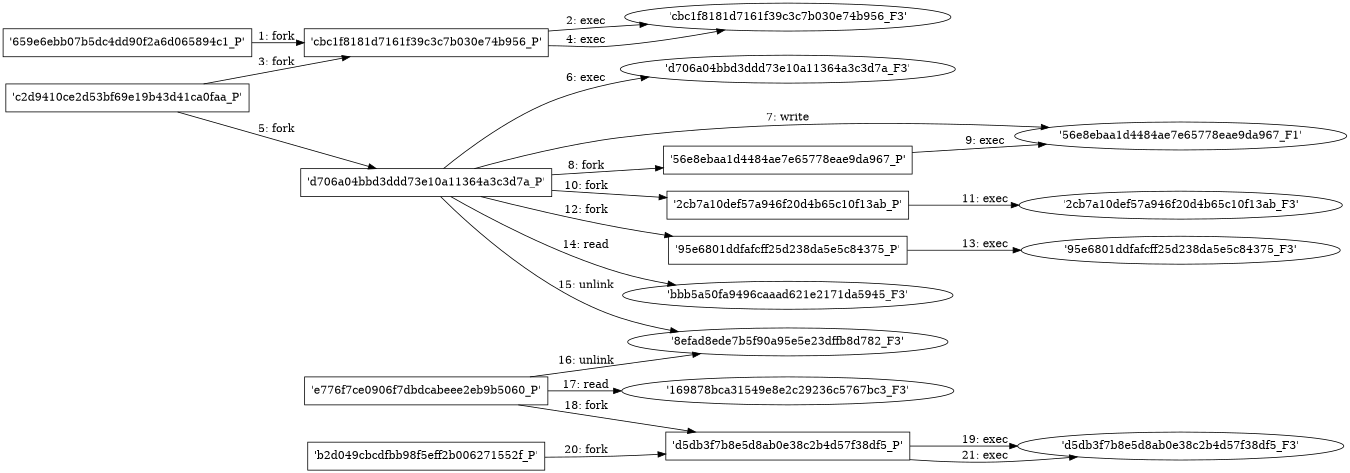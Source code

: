digraph "D:\Learning\Paper\apt\基于CTI的攻击预警\Dataset\攻击图\ASGfromALLCTI\Quarterly Report Incident Response trends from Fall 2020.dot" {
rankdir="LR"
size="9"
fixedsize="false"
splines="true"
nodesep=0.3
ranksep=0
fontsize=10
overlap="scalexy"
engine= "neato"
	"'659e6ebb07b5dc4dd90f2a6d065894c1_P'" [node_type=Process shape=box]
	"'cbc1f8181d7161f39c3c7b030e74b956_P'" [node_type=Process shape=box]
	"'659e6ebb07b5dc4dd90f2a6d065894c1_P'" -> "'cbc1f8181d7161f39c3c7b030e74b956_P'" [label="1: fork"]
	"'cbc1f8181d7161f39c3c7b030e74b956_P'" [node_type=Process shape=box]
	"'cbc1f8181d7161f39c3c7b030e74b956_F3'" [node_type=File shape=ellipse]
	"'cbc1f8181d7161f39c3c7b030e74b956_P'" -> "'cbc1f8181d7161f39c3c7b030e74b956_F3'" [label="2: exec"]
	"'c2d9410ce2d53bf69e19b43d41ca0faa_P'" [node_type=Process shape=box]
	"'cbc1f8181d7161f39c3c7b030e74b956_P'" [node_type=Process shape=box]
	"'c2d9410ce2d53bf69e19b43d41ca0faa_P'" -> "'cbc1f8181d7161f39c3c7b030e74b956_P'" [label="3: fork"]
	"'cbc1f8181d7161f39c3c7b030e74b956_P'" [node_type=Process shape=box]
	"'cbc1f8181d7161f39c3c7b030e74b956_F3'" [node_type=File shape=ellipse]
	"'cbc1f8181d7161f39c3c7b030e74b956_P'" -> "'cbc1f8181d7161f39c3c7b030e74b956_F3'" [label="4: exec"]
	"'c2d9410ce2d53bf69e19b43d41ca0faa_P'" [node_type=Process shape=box]
	"'d706a04bbd3ddd73e10a11364a3c3d7a_P'" [node_type=Process shape=box]
	"'c2d9410ce2d53bf69e19b43d41ca0faa_P'" -> "'d706a04bbd3ddd73e10a11364a3c3d7a_P'" [label="5: fork"]
	"'d706a04bbd3ddd73e10a11364a3c3d7a_P'" [node_type=Process shape=box]
	"'d706a04bbd3ddd73e10a11364a3c3d7a_F3'" [node_type=File shape=ellipse]
	"'d706a04bbd3ddd73e10a11364a3c3d7a_P'" -> "'d706a04bbd3ddd73e10a11364a3c3d7a_F3'" [label="6: exec"]
	"'56e8ebaa1d4484ae7e65778eae9da967_F1'" [node_type=file shape=ellipse]
	"'d706a04bbd3ddd73e10a11364a3c3d7a_P'" [node_type=Process shape=box]
	"'d706a04bbd3ddd73e10a11364a3c3d7a_P'" -> "'56e8ebaa1d4484ae7e65778eae9da967_F1'" [label="7: write"]
	"'d706a04bbd3ddd73e10a11364a3c3d7a_P'" [node_type=Process shape=box]
	"'56e8ebaa1d4484ae7e65778eae9da967_P'" [node_type=Process shape=box]
	"'d706a04bbd3ddd73e10a11364a3c3d7a_P'" -> "'56e8ebaa1d4484ae7e65778eae9da967_P'" [label="8: fork"]
	"'56e8ebaa1d4484ae7e65778eae9da967_P'" [node_type=Process shape=box]
	"'56e8ebaa1d4484ae7e65778eae9da967_F1'" [node_type=File shape=ellipse]
	"'56e8ebaa1d4484ae7e65778eae9da967_P'" -> "'56e8ebaa1d4484ae7e65778eae9da967_F1'" [label="9: exec"]
	"'d706a04bbd3ddd73e10a11364a3c3d7a_P'" [node_type=Process shape=box]
	"'2cb7a10def57a946f20d4b65c10f13ab_P'" [node_type=Process shape=box]
	"'d706a04bbd3ddd73e10a11364a3c3d7a_P'" -> "'2cb7a10def57a946f20d4b65c10f13ab_P'" [label="10: fork"]
	"'2cb7a10def57a946f20d4b65c10f13ab_P'" [node_type=Process shape=box]
	"'2cb7a10def57a946f20d4b65c10f13ab_F3'" [node_type=File shape=ellipse]
	"'2cb7a10def57a946f20d4b65c10f13ab_P'" -> "'2cb7a10def57a946f20d4b65c10f13ab_F3'" [label="11: exec"]
	"'d706a04bbd3ddd73e10a11364a3c3d7a_P'" [node_type=Process shape=box]
	"'95e6801ddfafcff25d238da5e5c84375_P'" [node_type=Process shape=box]
	"'d706a04bbd3ddd73e10a11364a3c3d7a_P'" -> "'95e6801ddfafcff25d238da5e5c84375_P'" [label="12: fork"]
	"'95e6801ddfafcff25d238da5e5c84375_P'" [node_type=Process shape=box]
	"'95e6801ddfafcff25d238da5e5c84375_F3'" [node_type=File shape=ellipse]
	"'95e6801ddfafcff25d238da5e5c84375_P'" -> "'95e6801ddfafcff25d238da5e5c84375_F3'" [label="13: exec"]
	"'bbb5a50fa9496caaad621e2171da5945_F3'" [node_type=file shape=ellipse]
	"'d706a04bbd3ddd73e10a11364a3c3d7a_P'" [node_type=Process shape=box]
	"'d706a04bbd3ddd73e10a11364a3c3d7a_P'" -> "'bbb5a50fa9496caaad621e2171da5945_F3'" [label="14: read"]
	"'8efad8ede7b5f90a95e5e23dffb8d782_F3'" [node_type=file shape=ellipse]
	"'d706a04bbd3ddd73e10a11364a3c3d7a_P'" [node_type=Process shape=box]
	"'d706a04bbd3ddd73e10a11364a3c3d7a_P'" -> "'8efad8ede7b5f90a95e5e23dffb8d782_F3'" [label="15: unlink"]
	"'8efad8ede7b5f90a95e5e23dffb8d782_F3'" [node_type=file shape=ellipse]
	"'e776f7ce0906f7dbdcabeee2eb9b5060_P'" [node_type=Process shape=box]
	"'e776f7ce0906f7dbdcabeee2eb9b5060_P'" -> "'8efad8ede7b5f90a95e5e23dffb8d782_F3'" [label="16: unlink"]
	"'169878bca31549e8e2c29236c5767bc3_F3'" [node_type=file shape=ellipse]
	"'e776f7ce0906f7dbdcabeee2eb9b5060_P'" [node_type=Process shape=box]
	"'e776f7ce0906f7dbdcabeee2eb9b5060_P'" -> "'169878bca31549e8e2c29236c5767bc3_F3'" [label="17: read"]
	"'e776f7ce0906f7dbdcabeee2eb9b5060_P'" [node_type=Process shape=box]
	"'d5db3f7b8e5d8ab0e38c2b4d57f38df5_P'" [node_type=Process shape=box]
	"'e776f7ce0906f7dbdcabeee2eb9b5060_P'" -> "'d5db3f7b8e5d8ab0e38c2b4d57f38df5_P'" [label="18: fork"]
	"'d5db3f7b8e5d8ab0e38c2b4d57f38df5_P'" [node_type=Process shape=box]
	"'d5db3f7b8e5d8ab0e38c2b4d57f38df5_F3'" [node_type=File shape=ellipse]
	"'d5db3f7b8e5d8ab0e38c2b4d57f38df5_P'" -> "'d5db3f7b8e5d8ab0e38c2b4d57f38df5_F3'" [label="19: exec"]
	"'b2d049cbcdfbb98f5eff2b006271552f_P'" [node_type=Process shape=box]
	"'d5db3f7b8e5d8ab0e38c2b4d57f38df5_P'" [node_type=Process shape=box]
	"'b2d049cbcdfbb98f5eff2b006271552f_P'" -> "'d5db3f7b8e5d8ab0e38c2b4d57f38df5_P'" [label="20: fork"]
	"'d5db3f7b8e5d8ab0e38c2b4d57f38df5_P'" [node_type=Process shape=box]
	"'d5db3f7b8e5d8ab0e38c2b4d57f38df5_F3'" [node_type=File shape=ellipse]
	"'d5db3f7b8e5d8ab0e38c2b4d57f38df5_P'" -> "'d5db3f7b8e5d8ab0e38c2b4d57f38df5_F3'" [label="21: exec"]
}
